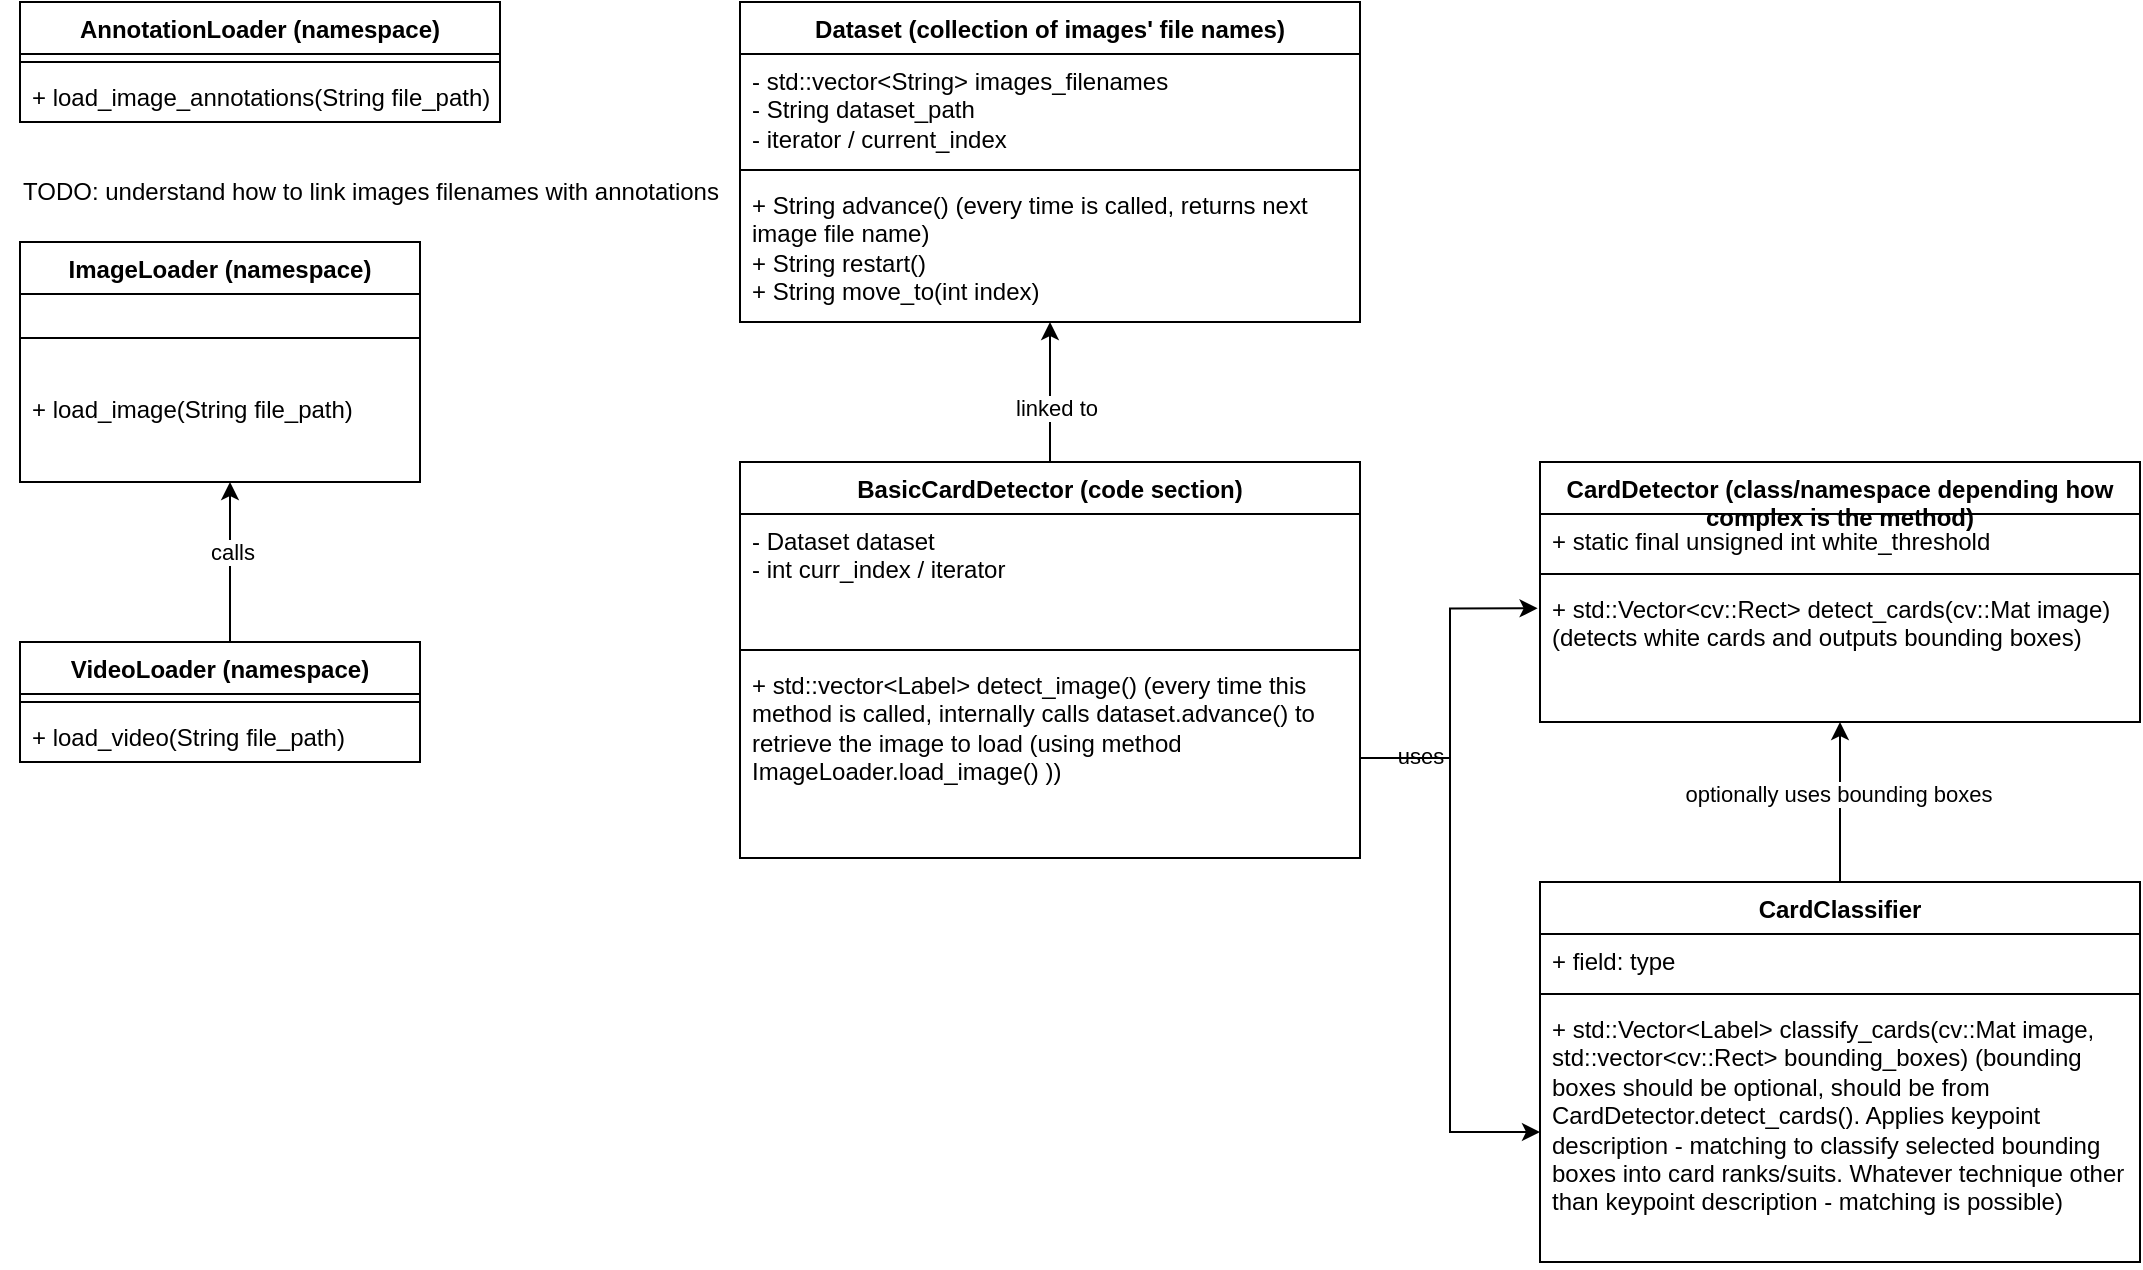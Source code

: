 <mxfile version="28.2.3">
  <diagram name="Page-1" id="c4acf3e9-155e-7222-9cf6-157b1a14988f">
    <mxGraphModel dx="868" dy="452" grid="1" gridSize="10" guides="1" tooltips="1" connect="1" arrows="1" fold="1" page="1" pageScale="1" pageWidth="850" pageHeight="1100" background="none" math="0" shadow="0">
      <root>
        <mxCell id="0" />
        <mxCell id="1" parent="0" />
        <mxCell id="INni8aJdQVXMnW472Vi9-1" value="ImageLoader (namespace)" style="swimlane;fontStyle=1;align=center;verticalAlign=top;childLayout=stackLayout;horizontal=1;startSize=26;horizontalStack=0;resizeParent=1;resizeParentMax=0;resizeLast=0;collapsible=1;marginBottom=0;whiteSpace=wrap;html=1;" vertex="1" parent="1">
          <mxGeometry x="40" y="160" width="200" height="120" as="geometry" />
        </mxCell>
        <mxCell id="INni8aJdQVXMnW472Vi9-3" value="" style="line;strokeWidth=1;fillColor=none;align=left;verticalAlign=middle;spacingTop=-1;spacingLeft=3;spacingRight=3;rotatable=0;labelPosition=right;points=[];portConstraint=eastwest;strokeColor=inherit;" vertex="1" parent="INni8aJdQVXMnW472Vi9-1">
          <mxGeometry y="26" width="200" height="44" as="geometry" />
        </mxCell>
        <mxCell id="INni8aJdQVXMnW472Vi9-4" value="+ load_image(String file_path)" style="text;strokeColor=none;fillColor=none;align=left;verticalAlign=top;spacingLeft=4;spacingRight=4;overflow=hidden;rotatable=0;points=[[0,0.5],[1,0.5]];portConstraint=eastwest;whiteSpace=wrap;html=1;" vertex="1" parent="INni8aJdQVXMnW472Vi9-1">
          <mxGeometry y="70" width="200" height="50" as="geometry" />
        </mxCell>
        <mxCell id="INni8aJdQVXMnW472Vi9-9" value="" style="edgeStyle=orthogonalEdgeStyle;rounded=0;orthogonalLoop=1;jettySize=auto;html=1;" edge="1" parent="1" source="INni8aJdQVXMnW472Vi9-5" target="INni8aJdQVXMnW472Vi9-4">
          <mxGeometry relative="1" as="geometry">
            <Array as="points">
              <mxPoint x="145" y="320" />
              <mxPoint x="145" y="320" />
            </Array>
          </mxGeometry>
        </mxCell>
        <mxCell id="INni8aJdQVXMnW472Vi9-10" value="calls" style="edgeLabel;html=1;align=center;verticalAlign=middle;resizable=0;points=[];" vertex="1" connectable="0" parent="INni8aJdQVXMnW472Vi9-9">
          <mxGeometry x="0.119" y="-1" relative="1" as="geometry">
            <mxPoint as="offset" />
          </mxGeometry>
        </mxCell>
        <mxCell id="INni8aJdQVXMnW472Vi9-5" value="VideoLoader (namespace)" style="swimlane;fontStyle=1;align=center;verticalAlign=top;childLayout=stackLayout;horizontal=1;startSize=26;horizontalStack=0;resizeParent=1;resizeParentMax=0;resizeLast=0;collapsible=1;marginBottom=0;whiteSpace=wrap;html=1;" vertex="1" parent="1">
          <mxGeometry x="40" y="360" width="200" height="60" as="geometry" />
        </mxCell>
        <mxCell id="INni8aJdQVXMnW472Vi9-7" value="" style="line;strokeWidth=1;fillColor=none;align=left;verticalAlign=middle;spacingTop=-1;spacingLeft=3;spacingRight=3;rotatable=0;labelPosition=right;points=[];portConstraint=eastwest;strokeColor=inherit;" vertex="1" parent="INni8aJdQVXMnW472Vi9-5">
          <mxGeometry y="26" width="200" height="8" as="geometry" />
        </mxCell>
        <mxCell id="INni8aJdQVXMnW472Vi9-8" value="+ load_video(String file_path)" style="text;strokeColor=none;fillColor=none;align=left;verticalAlign=top;spacingLeft=4;spacingRight=4;overflow=hidden;rotatable=0;points=[[0,0.5],[1,0.5]];portConstraint=eastwest;whiteSpace=wrap;html=1;" vertex="1" parent="INni8aJdQVXMnW472Vi9-5">
          <mxGeometry y="34" width="200" height="26" as="geometry" />
        </mxCell>
        <mxCell id="INni8aJdQVXMnW472Vi9-11" value="AnnotationLoader (namespace)" style="swimlane;fontStyle=1;align=center;verticalAlign=top;childLayout=stackLayout;horizontal=1;startSize=26;horizontalStack=0;resizeParent=1;resizeParentMax=0;resizeLast=0;collapsible=1;marginBottom=0;whiteSpace=wrap;html=1;" vertex="1" parent="1">
          <mxGeometry x="40" y="40" width="240" height="60" as="geometry" />
        </mxCell>
        <mxCell id="INni8aJdQVXMnW472Vi9-13" value="" style="line;strokeWidth=1;fillColor=none;align=left;verticalAlign=middle;spacingTop=-1;spacingLeft=3;spacingRight=3;rotatable=0;labelPosition=right;points=[];portConstraint=eastwest;strokeColor=inherit;" vertex="1" parent="INni8aJdQVXMnW472Vi9-11">
          <mxGeometry y="26" width="240" height="8" as="geometry" />
        </mxCell>
        <mxCell id="INni8aJdQVXMnW472Vi9-14" value="+ load_image_annotations(String file_path)" style="text;strokeColor=none;fillColor=none;align=left;verticalAlign=top;spacingLeft=4;spacingRight=4;overflow=hidden;rotatable=0;points=[[0,0.5],[1,0.5]];portConstraint=eastwest;whiteSpace=wrap;html=1;" vertex="1" parent="INni8aJdQVXMnW472Vi9-11">
          <mxGeometry y="34" width="240" height="26" as="geometry" />
        </mxCell>
        <mxCell id="INni8aJdQVXMnW472Vi9-23" value="" style="edgeStyle=orthogonalEdgeStyle;rounded=0;orthogonalLoop=1;jettySize=auto;html=1;" edge="1" parent="1" source="INni8aJdQVXMnW472Vi9-15" target="INni8aJdQVXMnW472Vi9-22">
          <mxGeometry relative="1" as="geometry">
            <Array as="points">
              <mxPoint x="555" y="180" />
              <mxPoint x="555" y="180" />
            </Array>
          </mxGeometry>
        </mxCell>
        <mxCell id="INni8aJdQVXMnW472Vi9-24" value="linked to" style="edgeLabel;html=1;align=center;verticalAlign=middle;resizable=0;points=[];" vertex="1" connectable="0" parent="INni8aJdQVXMnW472Vi9-23">
          <mxGeometry x="-0.225" y="-3" relative="1" as="geometry">
            <mxPoint as="offset" />
          </mxGeometry>
        </mxCell>
        <mxCell id="INni8aJdQVXMnW472Vi9-15" value="BasicCardDetector (code section)" style="swimlane;fontStyle=1;align=center;verticalAlign=top;childLayout=stackLayout;horizontal=1;startSize=26;horizontalStack=0;resizeParent=1;resizeParentMax=0;resizeLast=0;collapsible=1;marginBottom=0;whiteSpace=wrap;html=1;" vertex="1" parent="1">
          <mxGeometry x="400" y="270" width="310" height="198" as="geometry" />
        </mxCell>
        <mxCell id="INni8aJdQVXMnW472Vi9-16" value="- Dataset dataset&lt;div&gt;- int curr_index / iterator&lt;/div&gt;" style="text;strokeColor=none;fillColor=none;align=left;verticalAlign=top;spacingLeft=4;spacingRight=4;overflow=hidden;rotatable=0;points=[[0,0.5],[1,0.5]];portConstraint=eastwest;whiteSpace=wrap;html=1;" vertex="1" parent="INni8aJdQVXMnW472Vi9-15">
          <mxGeometry y="26" width="310" height="64" as="geometry" />
        </mxCell>
        <mxCell id="INni8aJdQVXMnW472Vi9-17" value="" style="line;strokeWidth=1;fillColor=none;align=left;verticalAlign=middle;spacingTop=-1;spacingLeft=3;spacingRight=3;rotatable=0;labelPosition=right;points=[];portConstraint=eastwest;strokeColor=inherit;" vertex="1" parent="INni8aJdQVXMnW472Vi9-15">
          <mxGeometry y="90" width="310" height="8" as="geometry" />
        </mxCell>
        <mxCell id="INni8aJdQVXMnW472Vi9-18" value="+ std::vector&amp;lt;Label&amp;gt; detect_image() (every time this method is called, internally calls dataset.advance() to retrieve the image to load (using method ImageLoader.load_image() ))" style="text;strokeColor=none;fillColor=none;align=left;verticalAlign=top;spacingLeft=4;spacingRight=4;overflow=hidden;rotatable=0;points=[[0,0.5],[1,0.5]];portConstraint=eastwest;whiteSpace=wrap;html=1;" vertex="1" parent="INni8aJdQVXMnW472Vi9-15">
          <mxGeometry y="98" width="310" height="100" as="geometry" />
        </mxCell>
        <mxCell id="INni8aJdQVXMnW472Vi9-19" value="Dataset (collection of images&#39; file names)" style="swimlane;fontStyle=1;align=center;verticalAlign=top;childLayout=stackLayout;horizontal=1;startSize=26;horizontalStack=0;resizeParent=1;resizeParentMax=0;resizeLast=0;collapsible=1;marginBottom=0;whiteSpace=wrap;html=1;" vertex="1" parent="1">
          <mxGeometry x="400" y="40" width="310" height="160" as="geometry" />
        </mxCell>
        <mxCell id="INni8aJdQVXMnW472Vi9-20" value="- std::vector&amp;lt;String&amp;gt; images_filenames&lt;div&gt;- String dataset_path&lt;/div&gt;&lt;div&gt;- iterator / current_index&lt;/div&gt;" style="text;strokeColor=none;fillColor=none;align=left;verticalAlign=top;spacingLeft=4;spacingRight=4;overflow=hidden;rotatable=0;points=[[0,0.5],[1,0.5]];portConstraint=eastwest;whiteSpace=wrap;html=1;" vertex="1" parent="INni8aJdQVXMnW472Vi9-19">
          <mxGeometry y="26" width="310" height="54" as="geometry" />
        </mxCell>
        <mxCell id="INni8aJdQVXMnW472Vi9-21" value="" style="line;strokeWidth=1;fillColor=none;align=left;verticalAlign=middle;spacingTop=-1;spacingLeft=3;spacingRight=3;rotatable=0;labelPosition=right;points=[];portConstraint=eastwest;strokeColor=inherit;" vertex="1" parent="INni8aJdQVXMnW472Vi9-19">
          <mxGeometry y="80" width="310" height="8" as="geometry" />
        </mxCell>
        <mxCell id="INni8aJdQVXMnW472Vi9-22" value="+ String advance() (every time is called, returns next image file name)&lt;div&gt;+ String restart()&lt;/div&gt;&lt;div&gt;+ String move_to(int index)&lt;/div&gt;" style="text;strokeColor=none;fillColor=none;align=left;verticalAlign=top;spacingLeft=4;spacingRight=4;overflow=hidden;rotatable=0;points=[[0,0.5],[1,0.5]];portConstraint=eastwest;whiteSpace=wrap;html=1;" vertex="1" parent="INni8aJdQVXMnW472Vi9-19">
          <mxGeometry y="88" width="310" height="72" as="geometry" />
        </mxCell>
        <mxCell id="INni8aJdQVXMnW472Vi9-25" value="TODO: understand how to link images filenames with annotations" style="text;html=1;align=center;verticalAlign=middle;resizable=0;points=[];autosize=1;strokeColor=none;fillColor=none;" vertex="1" parent="1">
          <mxGeometry x="30" y="120" width="370" height="30" as="geometry" />
        </mxCell>
        <mxCell id="INni8aJdQVXMnW472Vi9-26" value="CardDetector (class/namespace depending how complex is the method)" style="swimlane;fontStyle=1;align=center;verticalAlign=top;childLayout=stackLayout;horizontal=1;startSize=26;horizontalStack=0;resizeParent=1;resizeParentMax=0;resizeLast=0;collapsible=1;marginBottom=0;whiteSpace=wrap;html=1;" vertex="1" parent="1">
          <mxGeometry x="800" y="270" width="300" height="130" as="geometry" />
        </mxCell>
        <mxCell id="INni8aJdQVXMnW472Vi9-27" value="+ static final unsigned int white_threshold" style="text;strokeColor=none;fillColor=none;align=left;verticalAlign=top;spacingLeft=4;spacingRight=4;overflow=hidden;rotatable=0;points=[[0,0.5],[1,0.5]];portConstraint=eastwest;whiteSpace=wrap;html=1;" vertex="1" parent="INni8aJdQVXMnW472Vi9-26">
          <mxGeometry y="26" width="300" height="26" as="geometry" />
        </mxCell>
        <mxCell id="INni8aJdQVXMnW472Vi9-28" value="" style="line;strokeWidth=1;fillColor=none;align=left;verticalAlign=middle;spacingTop=-1;spacingLeft=3;spacingRight=3;rotatable=0;labelPosition=right;points=[];portConstraint=eastwest;strokeColor=inherit;" vertex="1" parent="INni8aJdQVXMnW472Vi9-26">
          <mxGeometry y="52" width="300" height="8" as="geometry" />
        </mxCell>
        <mxCell id="INni8aJdQVXMnW472Vi9-29" value="+ std::Vector&amp;lt;cv::Rect&amp;gt; detect_cards(cv::Mat image) (detects white cards and outputs bounding boxes)" style="text;strokeColor=none;fillColor=none;align=left;verticalAlign=top;spacingLeft=4;spacingRight=4;overflow=hidden;rotatable=0;points=[[0,0.5],[1,0.5]];portConstraint=eastwest;whiteSpace=wrap;html=1;" vertex="1" parent="INni8aJdQVXMnW472Vi9-26">
          <mxGeometry y="60" width="300" height="70" as="geometry" />
        </mxCell>
        <mxCell id="INni8aJdQVXMnW472Vi9-30" value="" style="edgeStyle=orthogonalEdgeStyle;rounded=0;orthogonalLoop=1;jettySize=auto;html=1;entryX=-0.004;entryY=0.188;entryDx=0;entryDy=0;entryPerimeter=0;" edge="1" parent="1" source="INni8aJdQVXMnW472Vi9-18" target="INni8aJdQVXMnW472Vi9-29">
          <mxGeometry relative="1" as="geometry" />
        </mxCell>
        <mxCell id="INni8aJdQVXMnW472Vi9-31" value="uses" style="edgeLabel;html=1;align=center;verticalAlign=middle;resizable=0;points=[];" vertex="1" connectable="0" parent="INni8aJdQVXMnW472Vi9-30">
          <mxGeometry x="0.112" y="-2" relative="1" as="geometry">
            <mxPoint x="-17" y="45" as="offset" />
          </mxGeometry>
        </mxCell>
        <mxCell id="INni8aJdQVXMnW472Vi9-38" value="" style="edgeStyle=orthogonalEdgeStyle;rounded=0;orthogonalLoop=1;jettySize=auto;html=1;" edge="1" parent="1" source="INni8aJdQVXMnW472Vi9-32" target="INni8aJdQVXMnW472Vi9-29">
          <mxGeometry relative="1" as="geometry">
            <Array as="points">
              <mxPoint x="950" y="430" />
              <mxPoint x="950" y="430" />
            </Array>
          </mxGeometry>
        </mxCell>
        <mxCell id="INni8aJdQVXMnW472Vi9-39" value="optionally uses bounding boxes" style="edgeLabel;html=1;align=center;verticalAlign=middle;resizable=0;points=[];" vertex="1" connectable="0" parent="INni8aJdQVXMnW472Vi9-38">
          <mxGeometry x="0.096" y="1" relative="1" as="geometry">
            <mxPoint as="offset" />
          </mxGeometry>
        </mxCell>
        <mxCell id="INni8aJdQVXMnW472Vi9-32" value="CardClassifier" style="swimlane;fontStyle=1;align=center;verticalAlign=top;childLayout=stackLayout;horizontal=1;startSize=26;horizontalStack=0;resizeParent=1;resizeParentMax=0;resizeLast=0;collapsible=1;marginBottom=0;whiteSpace=wrap;html=1;" vertex="1" parent="1">
          <mxGeometry x="800" y="480" width="300" height="190" as="geometry" />
        </mxCell>
        <mxCell id="INni8aJdQVXMnW472Vi9-33" value="+ field: type" style="text;strokeColor=none;fillColor=none;align=left;verticalAlign=top;spacingLeft=4;spacingRight=4;overflow=hidden;rotatable=0;points=[[0,0.5],[1,0.5]];portConstraint=eastwest;whiteSpace=wrap;html=1;" vertex="1" parent="INni8aJdQVXMnW472Vi9-32">
          <mxGeometry y="26" width="300" height="26" as="geometry" />
        </mxCell>
        <mxCell id="INni8aJdQVXMnW472Vi9-34" value="" style="line;strokeWidth=1;fillColor=none;align=left;verticalAlign=middle;spacingTop=-1;spacingLeft=3;spacingRight=3;rotatable=0;labelPosition=right;points=[];portConstraint=eastwest;strokeColor=inherit;" vertex="1" parent="INni8aJdQVXMnW472Vi9-32">
          <mxGeometry y="52" width="300" height="8" as="geometry" />
        </mxCell>
        <mxCell id="INni8aJdQVXMnW472Vi9-35" value="+ std::Vector&amp;lt;Label&amp;gt; classify_cards(cv::Mat image, std::vector&amp;lt;cv::Rect&amp;gt; bounding_boxes) (bounding boxes should be optional, should be from CardDetector.detect_cards(). Applies keypoint description - matching to classify selected bounding boxes into card ranks/suits. Whatever technique other than keypoint description - matching is possible)" style="text;strokeColor=none;fillColor=none;align=left;verticalAlign=top;spacingLeft=4;spacingRight=4;overflow=hidden;rotatable=0;points=[[0,0.5],[1,0.5]];portConstraint=eastwest;whiteSpace=wrap;html=1;" vertex="1" parent="INni8aJdQVXMnW472Vi9-32">
          <mxGeometry y="60" width="300" height="130" as="geometry" />
        </mxCell>
        <mxCell id="INni8aJdQVXMnW472Vi9-40" style="edgeStyle=orthogonalEdgeStyle;rounded=0;orthogonalLoop=1;jettySize=auto;html=1;entryX=0;entryY=0.5;entryDx=0;entryDy=0;" edge="1" parent="1" source="INni8aJdQVXMnW472Vi9-18" target="INni8aJdQVXMnW472Vi9-35">
          <mxGeometry relative="1" as="geometry" />
        </mxCell>
      </root>
    </mxGraphModel>
  </diagram>
</mxfile>
